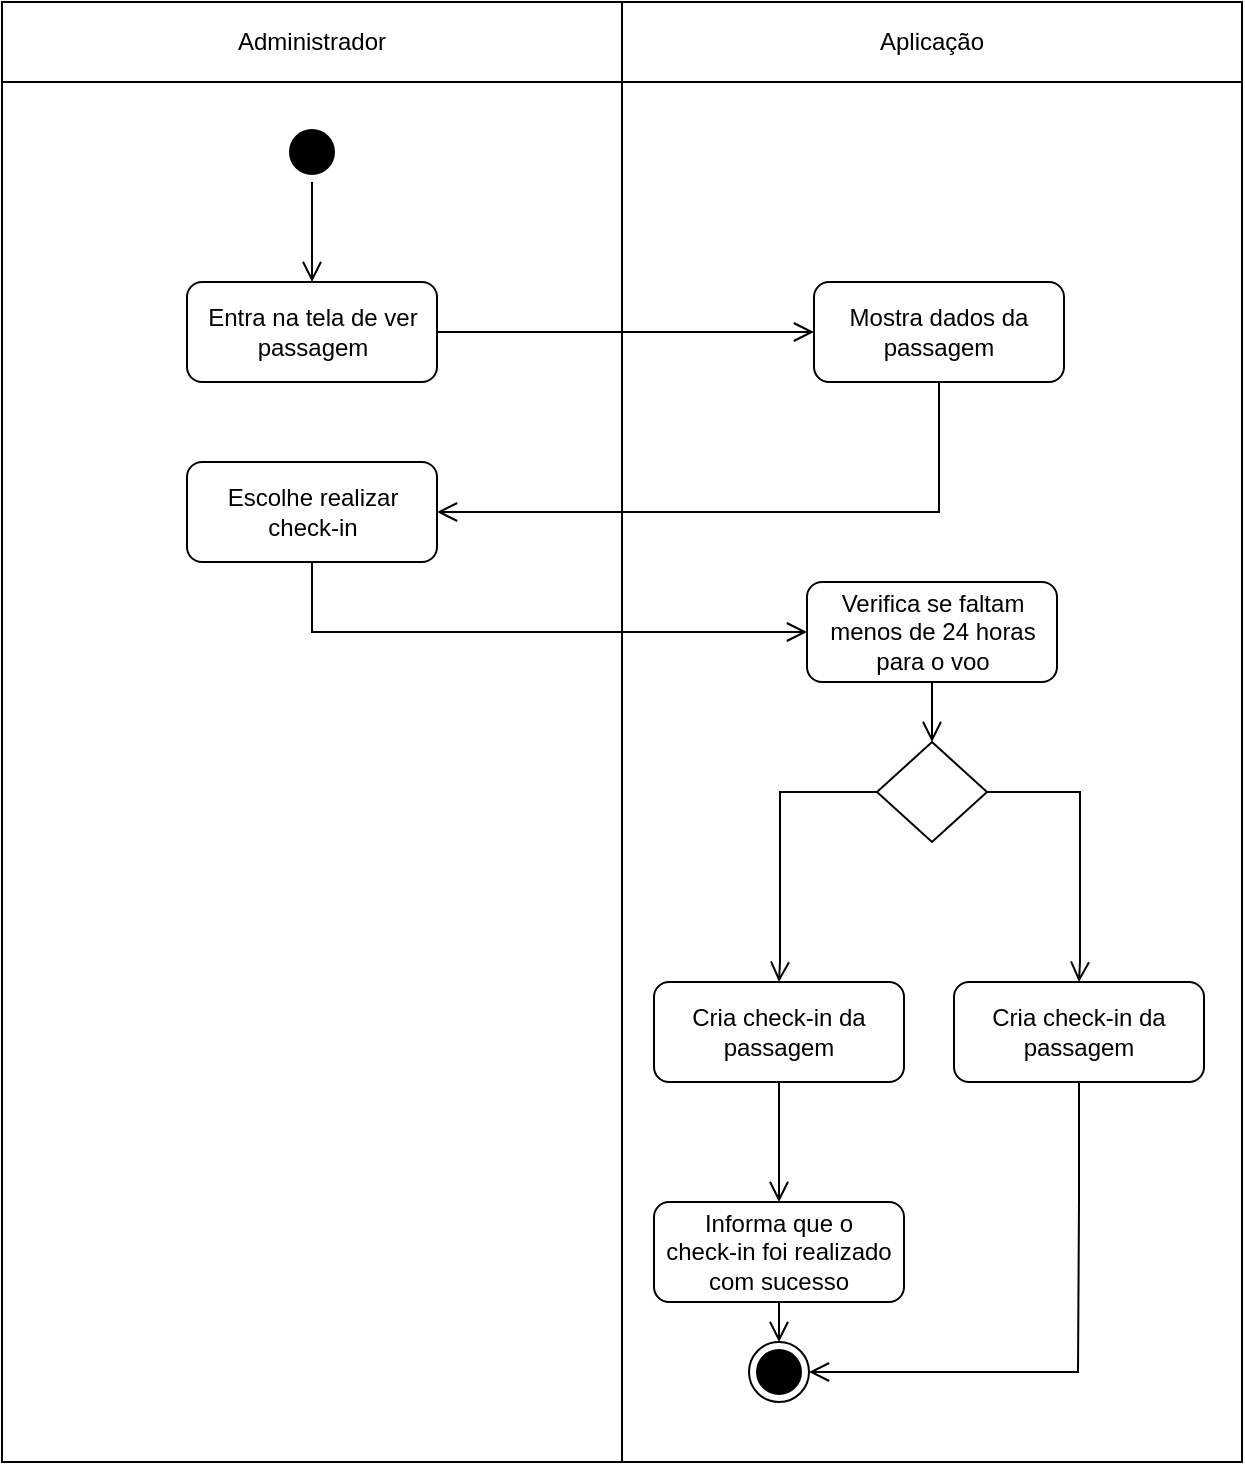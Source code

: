 <mxfile>
    <diagram name="Página-1" id="f7-zcyWFl8f7tQIr4r0p">
        <mxGraphModel dx="1543" dy="732" grid="1" gridSize="10" guides="1" tooltips="1" connect="1" arrows="1" fold="1" page="1" pageScale="1" pageWidth="827" pageHeight="1169" math="0" shadow="0">
            <root>
                <mxCell id="0"/>
                <mxCell id="1" parent="0"/>
                <mxCell id="170" value="" style="rounded=0;whiteSpace=wrap;html=1;" vertex="1" parent="1">
                    <mxGeometry x="124" y="270" width="310" height="690" as="geometry"/>
                </mxCell>
                <mxCell id="171" value="" style="rounded=0;whiteSpace=wrap;html=1;" vertex="1" parent="1">
                    <mxGeometry x="434" y="270" width="310" height="690" as="geometry"/>
                </mxCell>
                <mxCell id="172" value="Administrador" style="rounded=0;whiteSpace=wrap;html=1;" vertex="1" parent="1">
                    <mxGeometry x="124" y="230" width="310" height="40" as="geometry"/>
                </mxCell>
                <mxCell id="173" value="Aplicação" style="rounded=0;whiteSpace=wrap;html=1;" vertex="1" parent="1">
                    <mxGeometry x="434" y="230" width="310" height="40" as="geometry"/>
                </mxCell>
                <mxCell id="174" value="" style="ellipse;html=1;shape=startState;fillColor=#000000;strokeColor=#000000;" vertex="1" parent="1">
                    <mxGeometry x="264" y="290" width="30" height="30" as="geometry"/>
                </mxCell>
                <mxCell id="175" value="" style="edgeStyle=orthogonalEdgeStyle;html=1;verticalAlign=bottom;endArrow=open;endSize=8;strokeColor=#000000;rounded=0;entryX=0.5;entryY=0;entryDx=0;entryDy=0;" edge="1" parent="1" source="174" target="176">
                    <mxGeometry relative="1" as="geometry">
                        <mxPoint x="295" y="380" as="targetPoint"/>
                    </mxGeometry>
                </mxCell>
                <mxCell id="176" value="Entra na tela de ver passagem" style="rounded=1;whiteSpace=wrap;html=1;" vertex="1" parent="1">
                    <mxGeometry x="216.5" y="370" width="125" height="50" as="geometry"/>
                </mxCell>
                <mxCell id="177" value="Mostra dados da passagem" style="rounded=1;whiteSpace=wrap;html=1;" vertex="1" parent="1">
                    <mxGeometry x="530" y="370" width="125" height="50" as="geometry"/>
                </mxCell>
                <mxCell id="178" value="" style="edgeStyle=orthogonalEdgeStyle;html=1;verticalAlign=bottom;endArrow=open;endSize=8;strokeColor=#000000;rounded=0;entryX=0;entryY=0.5;entryDx=0;entryDy=0;exitX=1;exitY=0.5;exitDx=0;exitDy=0;" edge="1" parent="1" source="176" target="177">
                    <mxGeometry relative="1" as="geometry">
                        <mxPoint x="410" y="450" as="targetPoint"/>
                        <mxPoint x="410" y="400" as="sourcePoint"/>
                    </mxGeometry>
                </mxCell>
                <mxCell id="179" value="&lt;div&gt;Escolhe realizar&lt;/div&gt;&lt;div&gt;check-in&lt;/div&gt;" style="rounded=1;whiteSpace=wrap;html=1;" vertex="1" parent="1">
                    <mxGeometry x="216.5" y="460" width="125" height="50" as="geometry"/>
                </mxCell>
                <mxCell id="180" value="" style="edgeStyle=orthogonalEdgeStyle;html=1;verticalAlign=bottom;endArrow=open;endSize=8;strokeColor=#000000;rounded=0;entryX=1;entryY=0.5;entryDx=0;entryDy=0;exitX=0.5;exitY=1;exitDx=0;exitDy=0;" edge="1" parent="1" source="177" target="179">
                    <mxGeometry relative="1" as="geometry">
                        <mxPoint x="625" y="470" as="targetPoint"/>
                        <mxPoint x="520" y="470" as="sourcePoint"/>
                    </mxGeometry>
                </mxCell>
                <mxCell id="181" value="Cria check-in da passagem" style="rounded=1;whiteSpace=wrap;html=1;" vertex="1" parent="1">
                    <mxGeometry x="450" y="720" width="125" height="50" as="geometry"/>
                </mxCell>
                <mxCell id="182" value="" style="edgeStyle=orthogonalEdgeStyle;html=1;verticalAlign=bottom;endArrow=open;endSize=8;strokeColor=#000000;rounded=0;entryX=0;entryY=0.5;entryDx=0;entryDy=0;exitX=0.5;exitY=1;exitDx=0;exitDy=0;" edge="1" parent="1" source="179" target="192">
                    <mxGeometry relative="1" as="geometry">
                        <mxPoint x="243" y="655" as="targetPoint"/>
                        <mxPoint x="410" y="580" as="sourcePoint"/>
                    </mxGeometry>
                </mxCell>
                <mxCell id="183" value="" style="edgeStyle=orthogonalEdgeStyle;html=1;verticalAlign=bottom;endArrow=open;endSize=8;strokeColor=#000000;rounded=0;entryX=0.5;entryY=0;entryDx=0;entryDy=0;exitX=0.5;exitY=1;exitDx=0;exitDy=0;" edge="1" parent="1" source="181" target="185">
                    <mxGeometry relative="1" as="geometry">
                        <mxPoint x="652.5" y="605" as="targetPoint"/>
                        <mxPoint x="460" y="604" as="sourcePoint"/>
                    </mxGeometry>
                </mxCell>
                <mxCell id="184" value="" style="ellipse;html=1;shape=endState;fillColor=#000000;strokeColor=#000000;" vertex="1" parent="1">
                    <mxGeometry x="497.5" y="900" width="30" height="30" as="geometry"/>
                </mxCell>
                <mxCell id="185" value="&lt;div&gt;Informa que o&lt;/div&gt;&lt;div&gt;check-in foi realizado com sucesso&lt;/div&gt;" style="rounded=1;whiteSpace=wrap;html=1;" vertex="1" parent="1">
                    <mxGeometry x="450" y="830" width="125" height="50" as="geometry"/>
                </mxCell>
                <mxCell id="186" value="" style="edgeStyle=orthogonalEdgeStyle;html=1;verticalAlign=bottom;endArrow=open;endSize=8;strokeColor=#000000;rounded=0;entryX=0.5;entryY=0;entryDx=0;entryDy=0;exitX=0.5;exitY=1;exitDx=0;exitDy=0;" edge="1" parent="1" source="185" target="184">
                    <mxGeometry relative="1" as="geometry">
                        <mxPoint x="592.37" y="680" as="targetPoint"/>
                        <mxPoint x="593" y="730" as="sourcePoint"/>
                    </mxGeometry>
                </mxCell>
                <mxCell id="187" value="" style="rhombus;whiteSpace=wrap;html=1;" vertex="1" parent="1">
                    <mxGeometry x="561.5" y="600" width="55" height="50" as="geometry"/>
                </mxCell>
                <mxCell id="188" value="" style="edgeStyle=orthogonalEdgeStyle;html=1;verticalAlign=bottom;endArrow=open;endSize=8;strokeColor=#000000;rounded=0;entryX=0.5;entryY=0;entryDx=0;entryDy=0;exitX=0;exitY=0.5;exitDx=0;exitDy=0;" edge="1" parent="1" source="187" target="181">
                    <mxGeometry relative="1" as="geometry">
                        <mxPoint x="289" y="540" as="targetPoint"/>
                        <mxPoint x="289" y="520" as="sourcePoint"/>
                        <Array as="points">
                            <mxPoint x="513" y="625"/>
                            <mxPoint x="513" y="710"/>
                            <mxPoint x="513" y="710"/>
                        </Array>
                    </mxGeometry>
                </mxCell>
                <mxCell id="189" value="Cria check-in da passagem" style="rounded=1;whiteSpace=wrap;html=1;" vertex="1" parent="1">
                    <mxGeometry x="600" y="720" width="125" height="50" as="geometry"/>
                </mxCell>
                <mxCell id="190" value="" style="edgeStyle=orthogonalEdgeStyle;html=1;verticalAlign=bottom;endArrow=open;endSize=8;strokeColor=#000000;rounded=0;entryX=0.5;entryY=0;entryDx=0;entryDy=0;exitX=1;exitY=0.5;exitDx=0;exitDy=0;" edge="1" parent="1" source="187" target="189">
                    <mxGeometry relative="1" as="geometry">
                        <mxPoint x="522.5" y="730" as="targetPoint"/>
                        <mxPoint x="571.5" y="635" as="sourcePoint"/>
                        <Array as="points">
                            <mxPoint x="663" y="625"/>
                            <mxPoint x="663" y="710"/>
                            <mxPoint x="663" y="710"/>
                        </Array>
                    </mxGeometry>
                </mxCell>
                <mxCell id="191" value="" style="edgeStyle=orthogonalEdgeStyle;html=1;verticalAlign=bottom;endArrow=open;endSize=8;strokeColor=#000000;rounded=0;entryX=1;entryY=0.5;entryDx=0;entryDy=0;exitX=0.5;exitY=1;exitDx=0;exitDy=0;" edge="1" parent="1" source="189" target="184">
                    <mxGeometry relative="1" as="geometry">
                        <mxPoint x="685.23" y="925" as="targetPoint"/>
                        <mxPoint x="639.23" y="830" as="sourcePoint"/>
                        <Array as="points">
                            <mxPoint x="662" y="830"/>
                            <mxPoint x="662" y="915"/>
                        </Array>
                    </mxGeometry>
                </mxCell>
                <mxCell id="192" value="Verifica se faltam menos de 24 horas para o voo" style="rounded=1;whiteSpace=wrap;html=1;" vertex="1" parent="1">
                    <mxGeometry x="526.5" y="520" width="125" height="50" as="geometry"/>
                </mxCell>
                <mxCell id="193" value="" style="edgeStyle=orthogonalEdgeStyle;html=1;verticalAlign=bottom;endArrow=open;endSize=8;strokeColor=#000000;rounded=0;exitX=0.5;exitY=1;exitDx=0;exitDy=0;entryX=0.5;entryY=0;entryDx=0;entryDy=0;" edge="1" parent="1" source="192" target="187">
                    <mxGeometry relative="1" as="geometry">
                        <mxPoint x="589" y="600" as="targetPoint"/>
                        <mxPoint x="571.5" y="635" as="sourcePoint"/>
                        <Array as="points">
                            <mxPoint x="589" y="590"/>
                            <mxPoint x="589" y="590"/>
                        </Array>
                    </mxGeometry>
                </mxCell>
            </root>
        </mxGraphModel>
    </diagram>
</mxfile>